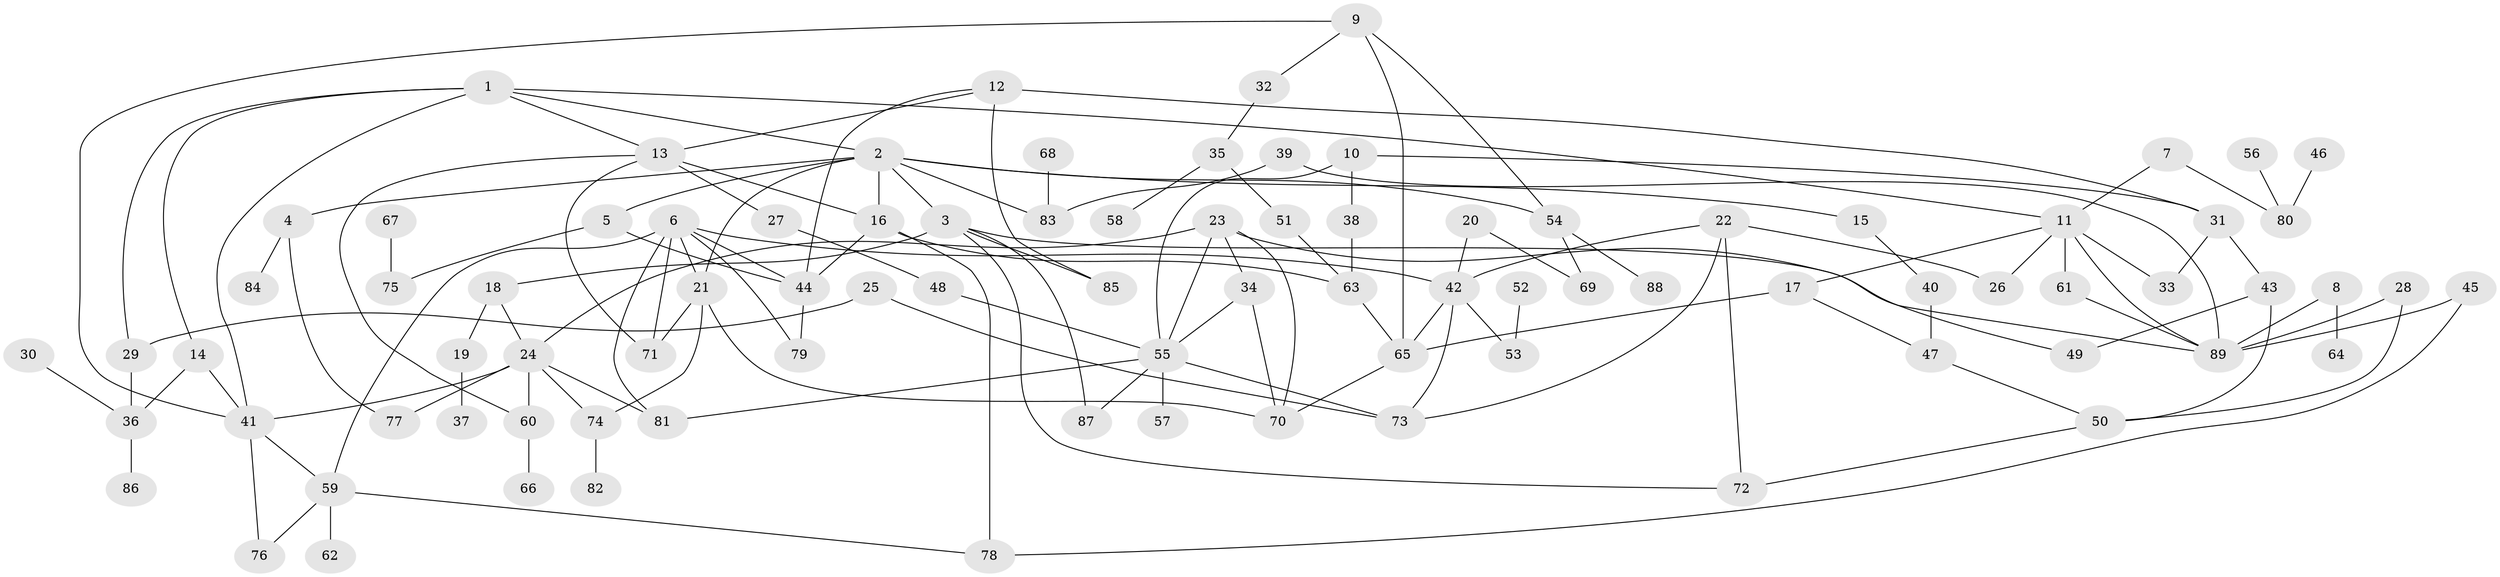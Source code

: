 // original degree distribution, {6: 0.04054054054054054, 9: 0.006756756756756757, 3: 0.21621621621621623, 7: 0.013513513513513514, 4: 0.08783783783783784, 5: 0.0472972972972973, 8: 0.02027027027027027, 2: 0.32432432432432434, 1: 0.24324324324324326}
// Generated by graph-tools (version 1.1) at 2025/36/03/04/25 23:36:03]
// undirected, 89 vertices, 136 edges
graph export_dot {
  node [color=gray90,style=filled];
  1;
  2;
  3;
  4;
  5;
  6;
  7;
  8;
  9;
  10;
  11;
  12;
  13;
  14;
  15;
  16;
  17;
  18;
  19;
  20;
  21;
  22;
  23;
  24;
  25;
  26;
  27;
  28;
  29;
  30;
  31;
  32;
  33;
  34;
  35;
  36;
  37;
  38;
  39;
  40;
  41;
  42;
  43;
  44;
  45;
  46;
  47;
  48;
  49;
  50;
  51;
  52;
  53;
  54;
  55;
  56;
  57;
  58;
  59;
  60;
  61;
  62;
  63;
  64;
  65;
  66;
  67;
  68;
  69;
  70;
  71;
  72;
  73;
  74;
  75;
  76;
  77;
  78;
  79;
  80;
  81;
  82;
  83;
  84;
  85;
  86;
  87;
  88;
  89;
  1 -- 2 [weight=1.0];
  1 -- 11 [weight=1.0];
  1 -- 13 [weight=1.0];
  1 -- 14 [weight=1.0];
  1 -- 29 [weight=1.0];
  1 -- 41 [weight=1.0];
  2 -- 3 [weight=1.0];
  2 -- 4 [weight=1.0];
  2 -- 5 [weight=1.0];
  2 -- 15 [weight=1.0];
  2 -- 16 [weight=1.0];
  2 -- 21 [weight=1.0];
  2 -- 54 [weight=1.0];
  2 -- 83 [weight=1.0];
  3 -- 18 [weight=1.0];
  3 -- 72 [weight=1.0];
  3 -- 85 [weight=1.0];
  3 -- 87 [weight=1.0];
  3 -- 89 [weight=1.0];
  4 -- 77 [weight=1.0];
  4 -- 84 [weight=1.0];
  5 -- 44 [weight=1.0];
  5 -- 75 [weight=1.0];
  6 -- 21 [weight=1.0];
  6 -- 42 [weight=1.0];
  6 -- 44 [weight=1.0];
  6 -- 59 [weight=1.0];
  6 -- 71 [weight=1.0];
  6 -- 79 [weight=1.0];
  6 -- 81 [weight=1.0];
  7 -- 11 [weight=1.0];
  7 -- 80 [weight=1.0];
  8 -- 64 [weight=1.0];
  8 -- 89 [weight=1.0];
  9 -- 32 [weight=1.0];
  9 -- 41 [weight=1.0];
  9 -- 54 [weight=1.0];
  9 -- 65 [weight=1.0];
  10 -- 31 [weight=1.0];
  10 -- 38 [weight=1.0];
  10 -- 55 [weight=1.0];
  11 -- 17 [weight=1.0];
  11 -- 26 [weight=1.0];
  11 -- 33 [weight=1.0];
  11 -- 61 [weight=2.0];
  11 -- 89 [weight=1.0];
  12 -- 13 [weight=1.0];
  12 -- 31 [weight=1.0];
  12 -- 44 [weight=1.0];
  12 -- 85 [weight=2.0];
  13 -- 16 [weight=1.0];
  13 -- 27 [weight=1.0];
  13 -- 60 [weight=1.0];
  13 -- 71 [weight=1.0];
  14 -- 36 [weight=1.0];
  14 -- 41 [weight=2.0];
  15 -- 40 [weight=1.0];
  16 -- 44 [weight=1.0];
  16 -- 63 [weight=1.0];
  16 -- 78 [weight=1.0];
  17 -- 47 [weight=1.0];
  17 -- 65 [weight=1.0];
  18 -- 19 [weight=1.0];
  18 -- 24 [weight=1.0];
  19 -- 37 [weight=1.0];
  20 -- 42 [weight=1.0];
  20 -- 69 [weight=1.0];
  21 -- 70 [weight=1.0];
  21 -- 71 [weight=1.0];
  21 -- 74 [weight=1.0];
  22 -- 26 [weight=1.0];
  22 -- 42 [weight=1.0];
  22 -- 72 [weight=1.0];
  22 -- 73 [weight=1.0];
  23 -- 24 [weight=1.0];
  23 -- 34 [weight=1.0];
  23 -- 49 [weight=1.0];
  23 -- 55 [weight=1.0];
  23 -- 70 [weight=1.0];
  24 -- 41 [weight=1.0];
  24 -- 60 [weight=1.0];
  24 -- 74 [weight=1.0];
  24 -- 77 [weight=1.0];
  24 -- 81 [weight=1.0];
  25 -- 29 [weight=1.0];
  25 -- 73 [weight=1.0];
  27 -- 48 [weight=1.0];
  28 -- 50 [weight=1.0];
  28 -- 89 [weight=2.0];
  29 -- 36 [weight=1.0];
  30 -- 36 [weight=1.0];
  31 -- 33 [weight=1.0];
  31 -- 43 [weight=1.0];
  32 -- 35 [weight=1.0];
  34 -- 55 [weight=1.0];
  34 -- 70 [weight=1.0];
  35 -- 51 [weight=1.0];
  35 -- 58 [weight=1.0];
  36 -- 86 [weight=1.0];
  38 -- 63 [weight=1.0];
  39 -- 83 [weight=1.0];
  39 -- 89 [weight=1.0];
  40 -- 47 [weight=1.0];
  41 -- 59 [weight=1.0];
  41 -- 76 [weight=1.0];
  42 -- 53 [weight=1.0];
  42 -- 65 [weight=1.0];
  42 -- 73 [weight=1.0];
  43 -- 49 [weight=1.0];
  43 -- 50 [weight=1.0];
  44 -- 79 [weight=1.0];
  45 -- 78 [weight=1.0];
  45 -- 89 [weight=1.0];
  46 -- 80 [weight=1.0];
  47 -- 50 [weight=1.0];
  48 -- 55 [weight=1.0];
  50 -- 72 [weight=1.0];
  51 -- 63 [weight=1.0];
  52 -- 53 [weight=1.0];
  54 -- 69 [weight=1.0];
  54 -- 88 [weight=1.0];
  55 -- 57 [weight=1.0];
  55 -- 73 [weight=1.0];
  55 -- 81 [weight=1.0];
  55 -- 87 [weight=1.0];
  56 -- 80 [weight=1.0];
  59 -- 62 [weight=1.0];
  59 -- 76 [weight=1.0];
  59 -- 78 [weight=1.0];
  60 -- 66 [weight=1.0];
  61 -- 89 [weight=1.0];
  63 -- 65 [weight=1.0];
  65 -- 70 [weight=1.0];
  67 -- 75 [weight=1.0];
  68 -- 83 [weight=1.0];
  74 -- 82 [weight=1.0];
}
